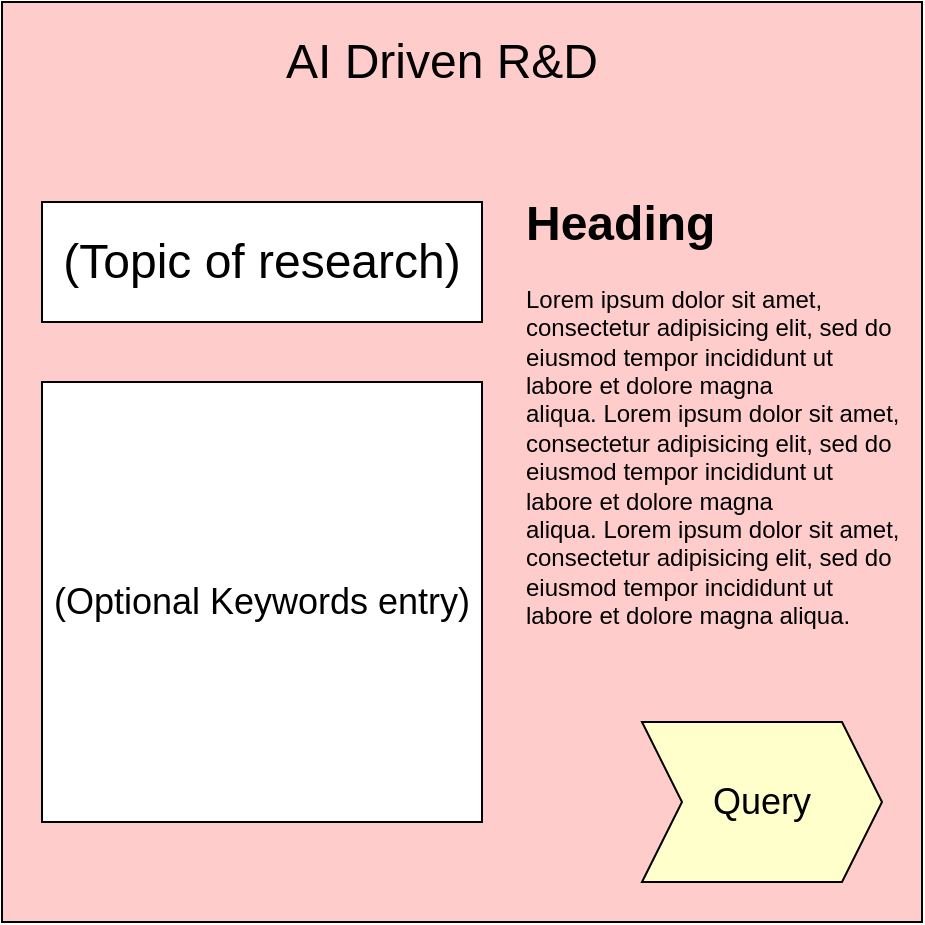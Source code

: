 <mxfile version="24.7.17">
  <diagram name="Page-1" id="UVqliUqf5tFeHGMHR6hv">
    <mxGraphModel dx="605" dy="815" grid="1" gridSize="10" guides="1" tooltips="1" connect="1" arrows="1" fold="1" page="1" pageScale="1" pageWidth="850" pageHeight="1100" math="0" shadow="0">
      <root>
        <mxCell id="0" />
        <mxCell id="1" parent="0" />
        <mxCell id="zeYSSK9mW3t_hN6tnnoF-1" value="" style="whiteSpace=wrap;html=1;aspect=fixed;fillColor=#FFCCCC;" vertex="1" parent="1">
          <mxGeometry x="80" y="70" width="460" height="460" as="geometry" />
        </mxCell>
        <mxCell id="zeYSSK9mW3t_hN6tnnoF-2" value="&lt;font style=&quot;font-size: 24px;&quot;&gt;(Topic of research)&lt;/font&gt;" style="rounded=0;whiteSpace=wrap;html=1;align=center;" vertex="1" parent="1">
          <mxGeometry x="100" y="170" width="220" height="60" as="geometry" />
        </mxCell>
        <mxCell id="zeYSSK9mW3t_hN6tnnoF-3" value="&lt;font style=&quot;font-size: 18px;&quot;&gt;(Optional Keywords entry)&lt;/font&gt;" style="whiteSpace=wrap;html=1;aspect=fixed;align=center;" vertex="1" parent="1">
          <mxGeometry x="100" y="260" width="220" height="220" as="geometry" />
        </mxCell>
        <mxCell id="zeYSSK9mW3t_hN6tnnoF-4" value="&lt;font style=&quot;font-size: 24px;&quot;&gt;AI Driven R&amp;amp;D&lt;/font&gt;" style="text;html=1;align=center;verticalAlign=middle;whiteSpace=wrap;rounded=0;" vertex="1" parent="1">
          <mxGeometry x="160" y="80" width="280" height="40" as="geometry" />
        </mxCell>
        <mxCell id="zeYSSK9mW3t_hN6tnnoF-5" value="&lt;font style=&quot;font-size: 18px;&quot;&gt;Query&lt;/font&gt;" style="shape=step;perimeter=stepPerimeter;whiteSpace=wrap;html=1;fixedSize=1;fillColor=#FFFFCC;" vertex="1" parent="1">
          <mxGeometry x="400" y="430" width="120" height="80" as="geometry" />
        </mxCell>
        <mxCell id="zeYSSK9mW3t_hN6tnnoF-6" value="&lt;h1 style=&quot;margin-top: 0px;&quot;&gt;Heading&lt;/h1&gt;&lt;p&gt;Lorem ipsum dolor sit amet, consectetur adipisicing elit, sed do eiusmod tempor incididunt ut labore et dolore magna aliqua.&amp;nbsp;&lt;span style=&quot;background-color: initial;&quot;&gt;Lorem ipsum dolor sit amet, consectetur adipisicing elit, sed do eiusmod tempor incididunt ut labore et dolore magna aliqua.&amp;nbsp;&lt;/span&gt;&lt;span style=&quot;background-color: initial;&quot;&gt;Lorem ipsum dolor sit amet, consectetur adipisicing elit, sed do eiusmod tempor incididunt ut labore et dolore magna aliqua.&lt;/span&gt;&lt;/p&gt;" style="text;html=1;whiteSpace=wrap;overflow=hidden;rounded=0;" vertex="1" parent="1">
          <mxGeometry x="340" y="160" width="190" height="260" as="geometry" />
        </mxCell>
      </root>
    </mxGraphModel>
  </diagram>
</mxfile>
